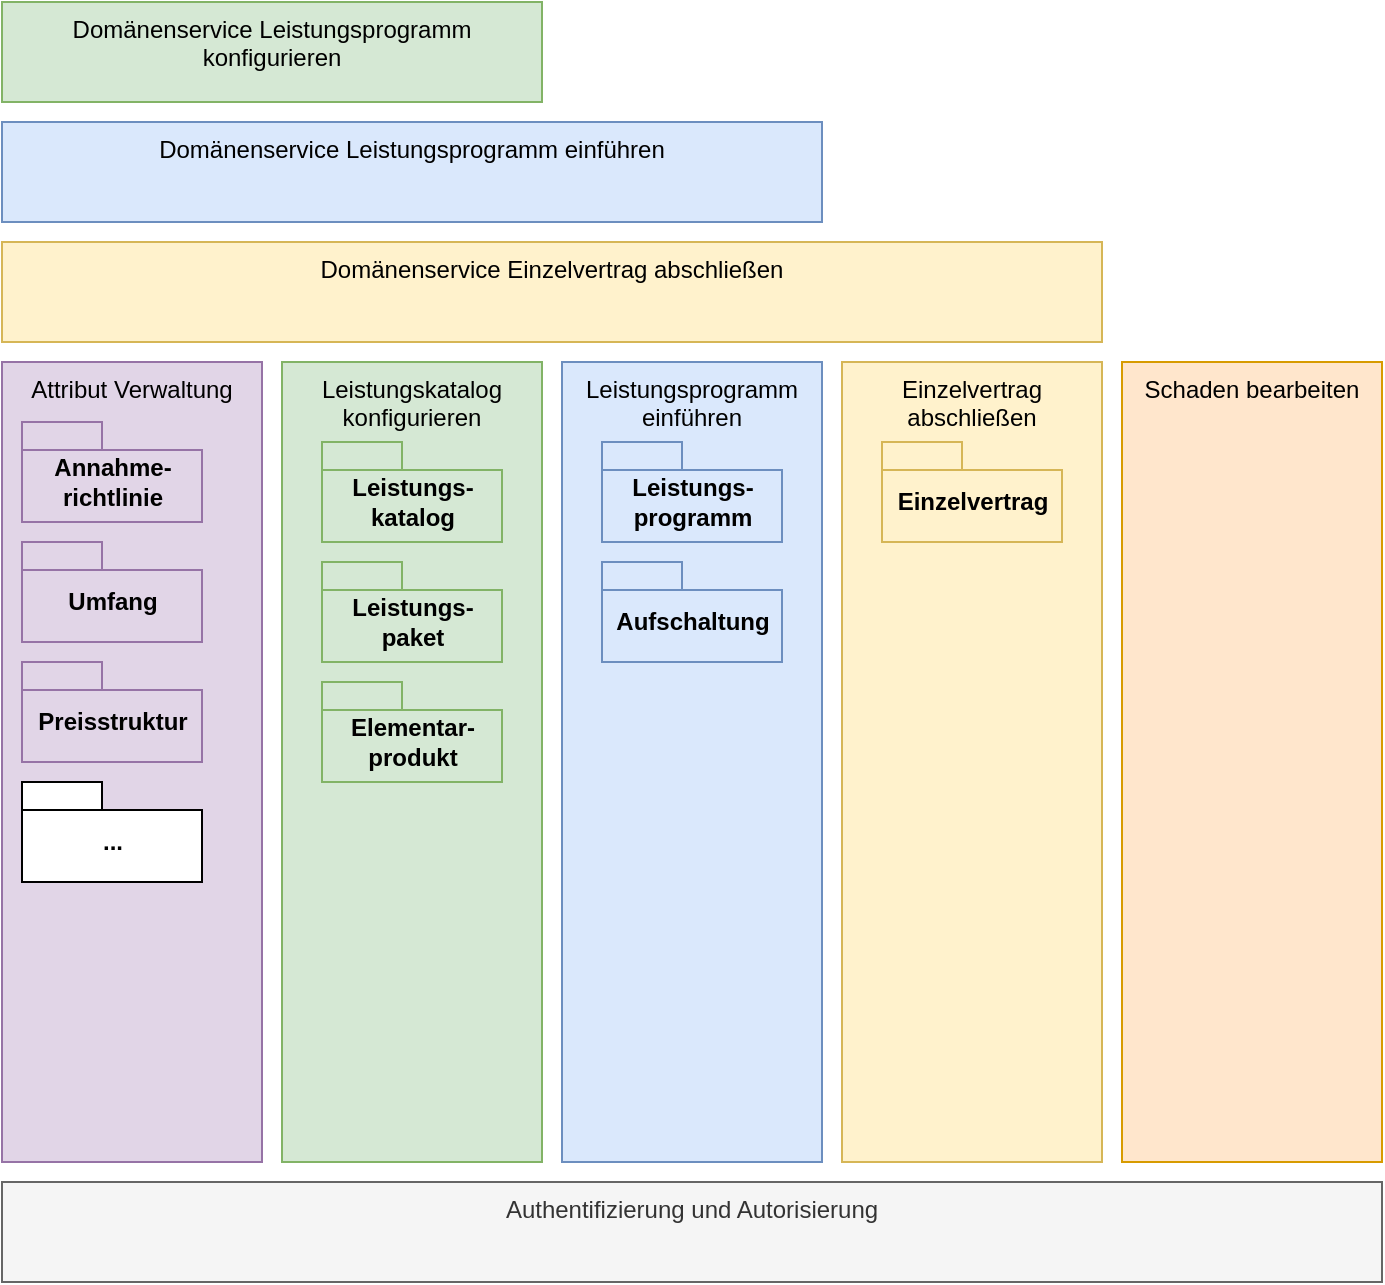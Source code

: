 <mxfile version="12.1.9" type="github" pages="1">
  <diagram id="YAyYNESXQmjCN3pU5pgw" name="Page-1">
    <mxGraphModel dx="854" dy="1897" grid="1" gridSize="10" guides="1" tooltips="1" connect="1" arrows="1" fold="1" page="1" pageScale="1" pageWidth="827" pageHeight="1169" math="0" shadow="0">
      <root>
        <mxCell id="0"/>
        <mxCell id="1" parent="0"/>
        <mxCell id="Ii9LpbA_kSQu4Q5Xc9ug-2" value="Attribut Verwaltung" style="rounded=0;whiteSpace=wrap;html=1;verticalAlign=top;fillColor=#e1d5e7;strokeColor=#9673a6;" parent="1" vertex="1">
          <mxGeometry x="40" y="30" width="130" height="400" as="geometry"/>
        </mxCell>
        <mxCell id="Ii9LpbA_kSQu4Q5Xc9ug-11" value="Annahme-&lt;br&gt;richtlinie" style="shape=folder;fontStyle=1;spacingTop=10;tabWidth=40;tabHeight=14;tabPosition=left;html=1;fillColor=#e1d5e7;strokeColor=#9673a6;" parent="1" vertex="1">
          <mxGeometry x="50" y="60" width="90" height="50" as="geometry"/>
        </mxCell>
        <mxCell id="Ii9LpbA_kSQu4Q5Xc9ug-12" value="Umfang" style="shape=folder;fontStyle=1;spacingTop=10;tabWidth=40;tabHeight=14;tabPosition=left;html=1;fillColor=#e1d5e7;strokeColor=#9673a6;" parent="1" vertex="1">
          <mxGeometry x="50" y="120" width="90" height="50" as="geometry"/>
        </mxCell>
        <mxCell id="Ii9LpbA_kSQu4Q5Xc9ug-13" value="Preisstruktur" style="shape=folder;fontStyle=1;spacingTop=10;tabWidth=40;tabHeight=14;tabPosition=left;html=1;fillColor=#e1d5e7;strokeColor=#9673a6;" parent="1" vertex="1">
          <mxGeometry x="50" y="180" width="90" height="50" as="geometry"/>
        </mxCell>
        <mxCell id="Ii9LpbA_kSQu4Q5Xc9ug-18" value="..." style="shape=folder;fontStyle=1;spacingTop=10;tabWidth=40;tabHeight=14;tabPosition=left;html=1;" parent="1" vertex="1">
          <mxGeometry x="50" y="240" width="90" height="50" as="geometry"/>
        </mxCell>
        <mxCell id="Ii9LpbA_kSQu4Q5Xc9ug-19" value="Leistungskatalog&lt;br&gt;konfigurieren" style="rounded=0;whiteSpace=wrap;html=1;verticalAlign=top;fillColor=#d5e8d4;strokeColor=#82b366;" parent="1" vertex="1">
          <mxGeometry x="180" y="30.0" width="130" height="400" as="geometry"/>
        </mxCell>
        <mxCell id="Ii9LpbA_kSQu4Q5Xc9ug-20" value="Leistungs-&lt;br&gt;katalog" style="shape=folder;fontStyle=1;spacingTop=10;tabWidth=40;tabHeight=14;tabPosition=left;html=1;fillColor=#d5e8d4;strokeColor=#82b366;" parent="1" vertex="1">
          <mxGeometry x="200" y="70" width="90" height="50" as="geometry"/>
        </mxCell>
        <mxCell id="Ii9LpbA_kSQu4Q5Xc9ug-21" value="Leistungs-&lt;br&gt;paket" style="shape=folder;fontStyle=1;spacingTop=10;tabWidth=40;tabHeight=14;tabPosition=left;html=1;fillColor=#d5e8d4;strokeColor=#82b366;" parent="1" vertex="1">
          <mxGeometry x="200" y="130" width="90" height="50" as="geometry"/>
        </mxCell>
        <mxCell id="Ii9LpbA_kSQu4Q5Xc9ug-22" value="Elementar-&lt;br&gt;produkt" style="shape=folder;fontStyle=1;spacingTop=10;tabWidth=40;tabHeight=14;tabPosition=left;html=1;fillColor=#d5e8d4;strokeColor=#82b366;" parent="1" vertex="1">
          <mxGeometry x="200" y="190" width="90" height="50" as="geometry"/>
        </mxCell>
        <mxCell id="Ii9LpbA_kSQu4Q5Xc9ug-23" value="Leistungsprogramm&lt;br&gt;einführen" style="rounded=0;whiteSpace=wrap;html=1;verticalAlign=top;fillColor=#dae8fc;strokeColor=#6c8ebf;" parent="1" vertex="1">
          <mxGeometry x="320" y="30.0" width="130" height="400" as="geometry"/>
        </mxCell>
        <mxCell id="Ii9LpbA_kSQu4Q5Xc9ug-24" value="Leistungs-&lt;br&gt;programm" style="shape=folder;fontStyle=1;spacingTop=10;tabWidth=40;tabHeight=14;tabPosition=left;html=1;fillColor=#dae8fc;strokeColor=#6c8ebf;" parent="1" vertex="1">
          <mxGeometry x="340" y="70" width="90" height="50" as="geometry"/>
        </mxCell>
        <mxCell id="Ii9LpbA_kSQu4Q5Xc9ug-26" value="Aufschaltung" style="shape=folder;fontStyle=1;spacingTop=10;tabWidth=40;tabHeight=14;tabPosition=left;html=1;fillColor=#dae8fc;strokeColor=#6c8ebf;" parent="1" vertex="1">
          <mxGeometry x="340" y="130" width="90" height="50" as="geometry"/>
        </mxCell>
        <mxCell id="Ii9LpbA_kSQu4Q5Xc9ug-27" value="Einzelvertrag&lt;br&gt;abschließen" style="rounded=0;whiteSpace=wrap;html=1;verticalAlign=top;fillColor=#fff2cc;strokeColor=#d6b656;" parent="1" vertex="1">
          <mxGeometry x="460" y="30.0" width="130" height="400" as="geometry"/>
        </mxCell>
        <mxCell id="Ii9LpbA_kSQu4Q5Xc9ug-28" value="Einzelvertrag" style="shape=folder;fontStyle=1;spacingTop=10;tabWidth=40;tabHeight=14;tabPosition=left;html=1;fillColor=#fff2cc;strokeColor=#d6b656;" parent="1" vertex="1">
          <mxGeometry x="480" y="70" width="90" height="50" as="geometry"/>
        </mxCell>
        <mxCell id="Ii9LpbA_kSQu4Q5Xc9ug-30" value="Domänenservice Einzelvertrag abschließen" style="rounded=0;whiteSpace=wrap;html=1;verticalAlign=top;fillColor=#fff2cc;strokeColor=#d6b656;" parent="1" vertex="1">
          <mxGeometry x="40.0" y="-30" width="550" height="50" as="geometry"/>
        </mxCell>
        <mxCell id="Ii9LpbA_kSQu4Q5Xc9ug-31" value="Domänenservice Leistungsprogramm einführen" style="rounded=0;whiteSpace=wrap;html=1;verticalAlign=top;fillColor=#dae8fc;strokeColor=#6c8ebf;" parent="1" vertex="1">
          <mxGeometry x="40.0" y="-90" width="410" height="50" as="geometry"/>
        </mxCell>
        <mxCell id="Ii9LpbA_kSQu4Q5Xc9ug-32" value="Domänenservice Leistungsprogramm konfigurieren" style="rounded=0;whiteSpace=wrap;html=1;verticalAlign=top;fillColor=#d5e8d4;strokeColor=#82b366;" parent="1" vertex="1">
          <mxGeometry x="40" y="-150" width="270" height="50" as="geometry"/>
        </mxCell>
        <mxCell id="A_urT-kz64JYIyCZkuHm-1" value="Authentifizierung und Autorisierung" style="rounded=0;whiteSpace=wrap;html=1;verticalAlign=top;fillColor=#f5f5f5;strokeColor=#666666;fontColor=#333333;" vertex="1" parent="1">
          <mxGeometry x="40" y="440" width="690" height="50" as="geometry"/>
        </mxCell>
        <mxCell id="A_urT-kz64JYIyCZkuHm-2" value="Schaden bearbeiten" style="rounded=0;whiteSpace=wrap;html=1;verticalAlign=top;fillColor=#ffe6cc;strokeColor=#d79b00;" vertex="1" parent="1">
          <mxGeometry x="600" y="30.0" width="130" height="400" as="geometry"/>
        </mxCell>
      </root>
    </mxGraphModel>
  </diagram>
</mxfile>
